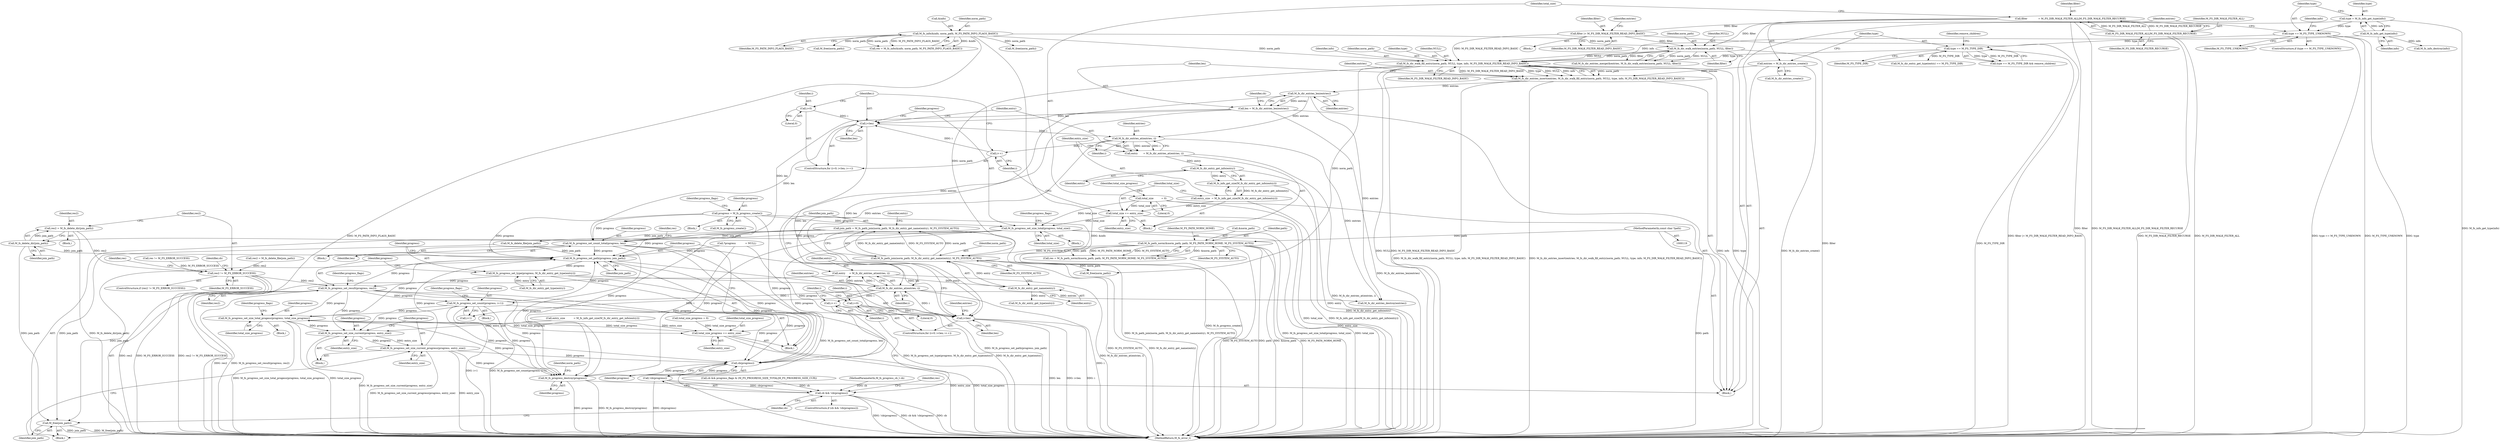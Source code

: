 digraph "0_mstdlib_db124b8f607dd0a40a9aef2d4d468fad433522a7_2@API" {
"1000319" [label="(Call,res2 = M_fs_delete_dir(join_path))"];
"1000321" [label="(Call,M_fs_delete_dir(join_path))"];
"1000306" [label="(Call,join_path = M_fs_path_join(norm_path, M_fs_dir_entry_get_name(entry), M_FS_SYSTEM_AUTO))"];
"1000308" [label="(Call,M_fs_path_join(norm_path, M_fs_dir_entry_get_name(entry), M_FS_SYSTEM_AUTO))"];
"1000233" [label="(Call,M_fs_dir_walk_fill_entry(norm_path, NULL, type, info, M_FS_DIR_WALK_FILTER_READ_INFO_BASIC))"];
"1000227" [label="(Call,M_fs_dir_walk_entries(norm_path, NULL, filter))"];
"1000173" [label="(Call,M_fs_info(&info, norm_path, M_FS_PATH_INFO_FLAGS_BASIC))"];
"1000221" [label="(Call,filter |= M_FS_DIR_WALK_FILTER_READ_INFO_BASIC)"];
"1000135" [label="(Call,filter              = M_FS_DIR_WALK_FILTER_ALL|M_FS_DIR_WALK_FILTER_RECURSE)"];
"1000137" [label="(Call,M_FS_DIR_WALK_FILTER_ALL|M_FS_DIR_WALK_FILTER_RECURSE)"];
"1000207" [label="(Call,type == M_FS_TYPE_DIR)"];
"1000192" [label="(Call,type == M_FS_TYPE_UNKNOWN)"];
"1000187" [label="(Call,type = M_fs_info_get_type(info))"];
"1000189" [label="(Call,M_fs_info_get_type(info))"];
"1000310" [label="(Call,M_fs_dir_entry_get_name(entry))"];
"1000301" [label="(Call,entry     = M_fs_dir_entries_at(entries, i))"];
"1000303" [label="(Call,M_fs_dir_entries_at(entries, i))"];
"1000266" [label="(Call,M_fs_dir_entries_at(entries, i))"];
"1000241" [label="(Call,M_fs_dir_entries_len(entries))"];
"1000231" [label="(Call,M_fs_dir_entries_insert(entries, M_fs_dir_walk_fill_entry(norm_path, NULL, type, info, M_FS_DIR_WALK_FILTER_READ_INFO_BASIC)))"];
"1000202" [label="(Call,entries = M_fs_dir_entries_create())"];
"1000258" [label="(Call,i<len)"];
"1000261" [label="(Call,i++)"];
"1000255" [label="(Call,i=0)"];
"1000239" [label="(Call,len = M_fs_dir_entries_len(entries))"];
"1000295" [label="(Call,i<len)"];
"1000292" [label="(Call,i=0)"];
"1000298" [label="(Call,i++)"];
"1000285" [label="(Call,M_fs_progress_set_count_total(progress, len))"];
"1000277" [label="(Call,M_fs_progress_set_size_total(progress, total_size))"];
"1000246" [label="(Call,progress = M_fs_progress_create())"];
"1000274" [label="(Call,total_size += entry_size)"];
"1000269" [label="(Call,entry_size  = M_fs_info_get_size(M_fs_dir_entry_get_info(entry)))"];
"1000271" [label="(Call,M_fs_info_get_size(M_fs_dir_entry_get_info(entry)))"];
"1000272" [label="(Call,M_fs_dir_entry_get_info(entry))"];
"1000264" [label="(Call,entry       = M_fs_dir_entries_at(entries, i))"];
"1000146" [label="(Call,total_size          = 0)"];
"1000156" [label="(Call,M_fs_path_norm(&norm_path, path, M_FS_PATH_NORM_HOME, M_FS_SYSTEM_AUTO))"];
"1000120" [label="(MethodParameterIn,const char *path)"];
"1000330" [label="(Call,res2 != M_FS_ERROR_SUCCESS)"];
"1000355" [label="(Call,M_fs_progress_set_result(progress, res2))"];
"1000348" [label="(Call,M_fs_progress_set_path(progress, join_path))"];
"1000351" [label="(Call,M_fs_progress_set_type(progress, M_fs_dir_entry_get_type(entry)))"];
"1000387" [label="(Call,M_free(join_path))"];
"1000363" [label="(Call,M_fs_progress_set_count(progress, i+1))"];
"1000373" [label="(Call,M_fs_progress_set_size_total_progess(progress, total_size_progress))"];
"1000345" [label="(Call,total_size_progress += entry_size)"];
"1000381" [label="(Call,M_fs_progress_set_size_current(progress, entry_size))"];
"1000384" [label="(Call,M_fs_progress_set_size_current_progress(progress, entry_size))"];
"1000393" [label="(Call,cb(progress))"];
"1000392" [label="(Call,!cb(progress))"];
"1000390" [label="(Call,cb && !cb(progress))"];
"1000402" [label="(Call,M_fs_progress_destroy(progress))"];
"1000135" [label="(Call,filter              = M_FS_DIR_WALK_FILTER_ALL|M_FS_DIR_WALK_FILTER_RECURSE)"];
"1000263" [label="(Block,)"];
"1000274" [label="(Call,total_size += entry_size)"];
"1000150" [label="(Call,total_size_progress = 0)"];
"1000357" [label="(Identifier,res2)"];
"1000156" [label="(Call,M_fs_path_norm(&norm_path, path, M_FS_PATH_NORM_HOME, M_FS_SYSTEM_AUTO))"];
"1000245" [label="(Block,)"];
"1000191" [label="(ControlStructure,if (type == M_FS_TYPE_UNKNOWN))"];
"1000272" [label="(Call,M_fs_dir_entry_get_info(entry))"];
"1000393" [label="(Call,cb(progress))"];
"1000161" [label="(Identifier,M_FS_SYSTEM_AUTO)"];
"1000384" [label="(Call,M_fs_progress_set_size_current_progress(progress, entry_size))"];
"1000378" [label="(Identifier,progress_flags)"];
"1000392" [label="(Call,!cb(progress))"];
"1000257" [label="(Literal,0)"];
"1000320" [label="(Identifier,res2)"];
"1000303" [label="(Call,M_fs_dir_entries_at(entries, i))"];
"1000213" [label="(Call,cb && progress_flags & (M_FS_PROGRESS_SIZE_TOTAL|M_FS_PROGRESS_SIZE_CUR))"];
"1000176" [label="(Identifier,norm_path)"];
"1000360" [label="(Identifier,progress_flags)"];
"1000232" [label="(Identifier,entries)"];
"1000266" [label="(Call,M_fs_dir_entries_at(entries, i))"];
"1000179" [label="(Call,res != M_FS_ERROR_SUCCESS)"];
"1000394" [label="(Identifier,progress)"];
"1000297" [label="(Identifier,len)"];
"1000192" [label="(Call,type == M_FS_TYPE_UNKNOWN)"];
"1000229" [label="(Identifier,NULL)"];
"1000291" [label="(ControlStructure,for (i=0; i<len; i++))"];
"1000292" [label="(Call,i=0)"];
"1000275" [label="(Identifier,total_size)"];
"1000154" [label="(Call,res = M_fs_path_norm(&norm_path, path, M_FS_PATH_NORM_HOME, M_FS_SYSTEM_AUTO))"];
"1000254" [label="(ControlStructure,for (i=0; i<len; i++))"];
"1000345" [label="(Call,total_size_progress += entry_size)"];
"1000196" [label="(Call,M_fs_info_destroy(info))"];
"1000304" [label="(Identifier,entries)"];
"1000391" [label="(Identifier,cb)"];
"1000390" [label="(Call,cb && !cb(progress))"];
"1000239" [label="(Call,len = M_fs_dir_entries_len(entries))"];
"1000312" [label="(Identifier,M_FS_SYSTEM_AUTO)"];
"1000230" [label="(Identifier,filter)"];
"1000282" [label="(Identifier,progress_flags)"];
"1000270" [label="(Identifier,entry_size)"];
"1000278" [label="(Identifier,progress)"];
"1000222" [label="(Identifier,filter)"];
"1000349" [label="(Identifier,progress)"];
"1000327" [label="(Call,M_fs_delete_file(join_path))"];
"1000147" [label="(Identifier,total_size)"];
"1000183" [label="(Call,M_free(norm_path))"];
"1000356" [label="(Identifier,progress)"];
"1000380" [label="(Block,)"];
"1000228" [label="(Identifier,norm_path)"];
"1000306" [label="(Call,join_path = M_fs_path_join(norm_path, M_fs_dir_entry_get_name(entry), M_FS_SYSTEM_AUTO))"];
"1000293" [label="(Identifier,i)"];
"1000300" [label="(Block,)"];
"1000374" [label="(Identifier,progress)"];
"1000382" [label="(Identifier,progress)"];
"1000340" [label="(Call,entry_size           = M_fs_info_get_size(M_fs_dir_entry_get_info(entry)))"];
"1000373" [label="(Call,M_fs_progress_set_size_total_progess(progress, total_size_progress))"];
"1000261" [label="(Call,i++)"];
"1000294" [label="(Literal,0)"];
"1000177" [label="(Identifier,M_FS_PATH_INFO_FLAGS_BASIC)"];
"1000277" [label="(Call,M_fs_progress_set_size_total(progress, total_size))"];
"1000286" [label="(Identifier,progress)"];
"1000203" [label="(Identifier,entries)"];
"1000148" [label="(Literal,0)"];
"1000339" [label="(Block,)"];
"1000236" [label="(Identifier,type)"];
"1000309" [label="(Identifier,norm_path)"];
"1000299" [label="(Identifier,i)"];
"1000364" [label="(Identifier,progress)"];
"1000329" [label="(ControlStructure,if (res2 != M_FS_ERROR_SUCCESS))"];
"1000131" [label="(Call,*progress            = NULL)"];
"1000318" [label="(Block,)"];
"1000174" [label="(Call,&info)"];
"1000363" [label="(Call,M_fs_progress_set_count(progress, i+1))"];
"1000260" [label="(Identifier,len)"];
"1000350" [label="(Identifier,join_path)"];
"1000307" [label="(Identifier,join_path)"];
"1000190" [label="(Identifier,info)"];
"1000381" [label="(Call,M_fs_progress_set_size_current(progress, entry_size))"];
"1000385" [label="(Identifier,progress)"];
"1000346" [label="(Identifier,total_size_progress)"];
"1000233" [label="(Call,M_fs_dir_walk_fill_entry(norm_path, NULL, type, info, M_FS_DIR_WALK_FILTER_READ_INFO_BASIC))"];
"1000284" [label="(Block,)"];
"1000375" [label="(Identifier,total_size_progress)"];
"1000151" [label="(Identifier,total_size_progress)"];
"1000287" [label="(Identifier,len)"];
"1000259" [label="(Identifier,i)"];
"1000221" [label="(Call,filter |= M_FS_DIR_WALK_FILTER_READ_INFO_BASIC)"];
"1000139" [label="(Identifier,M_FS_DIR_WALK_FILTER_RECURSE)"];
"1000207" [label="(Call,type == M_FS_TYPE_DIR)"];
"1000235" [label="(Identifier,NULL)"];
"1000244" [label="(Identifier,cb)"];
"1000237" [label="(Identifier,info)"];
"1000267" [label="(Identifier,entries)"];
"1000332" [label="(Identifier,M_FS_ERROR_SUCCESS)"];
"1000298" [label="(Call,i++)"];
"1000231" [label="(Call,M_fs_dir_entries_insert(entries, M_fs_dir_walk_fill_entry(norm_path, NULL, type, info, M_FS_DIR_WALK_FILTER_READ_INFO_BASIC)))"];
"1000387" [label="(Call,M_free(join_path))"];
"1000251" [label="(Identifier,progress_flags)"];
"1000160" [label="(Identifier,M_FS_PATH_NORM_HOME)"];
"1000268" [label="(Identifier,i)"];
"1000240" [label="(Identifier,len)"];
"1000224" [label="(Call,M_fs_dir_entries_merge(&entries, M_fs_dir_walk_entries(norm_path, NULL, filter)))"];
"1000157" [label="(Call,&norm_path)"];
"1000401" [label="(Identifier,entries)"];
"1000403" [label="(Identifier,progress)"];
"1000138" [label="(Identifier,M_FS_DIR_WALK_FILTER_ALL)"];
"1000295" [label="(Call,i<len)"];
"1000352" [label="(Identifier,progress)"];
"1000370" [label="(Identifier,progress_flags)"];
"1000302" [label="(Identifier,entry)"];
"1000311" [label="(Identifier,entry)"];
"1000187" [label="(Call,type = M_fs_info_get_type(info))"];
"1000315" [label="(Call,M_fs_dir_entry_get_type(entry))"];
"1000279" [label="(Identifier,total_size)"];
"1000122" [label="(MethodParameterIn,M_fs_progress_cb_t cb)"];
"1000189" [label="(Call,M_fs_info_get_type(info))"];
"1000247" [label="(Identifier,progress)"];
"1000136" [label="(Identifier,filter)"];
"1000209" [label="(Identifier,M_FS_TYPE_DIR)"];
"1000256" [label="(Identifier,i)"];
"1000296" [label="(Identifier,i)"];
"1000188" [label="(Identifier,type)"];
"1000314" [label="(Call,M_fs_dir_entry_get_type(entry) == M_FS_TYPE_DIR)"];
"1000264" [label="(Call,entry       = M_fs_dir_entries_at(entries, i))"];
"1000330" [label="(Call,res2 != M_FS_ERROR_SUCCESS)"];
"1000338" [label="(Identifier,cb)"];
"1000348" [label="(Call,M_fs_progress_set_path(progress, join_path))"];
"1000322" [label="(Identifier,join_path)"];
"1000206" [label="(Call,type == M_FS_TYPE_DIR && remove_children)"];
"1000159" [label="(Identifier,path)"];
"1000310" [label="(Call,M_fs_dir_entry_get_name(entry))"];
"1000220" [label="(Block,)"];
"1000325" [label="(Call,res2 = M_fs_delete_file(join_path))"];
"1000223" [label="(Identifier,M_FS_DIR_WALK_FILTER_READ_INFO_BASIC)"];
"1000253" [label="(Block,)"];
"1000120" [label="(MethodParameterIn,const char *path)"];
"1000137" [label="(Call,M_FS_DIR_WALK_FILTER_ALL|M_FS_DIR_WALK_FILTER_RECURSE)"];
"1000351" [label="(Call,M_fs_progress_set_type(progress, M_fs_dir_entry_get_type(entry)))"];
"1000234" [label="(Identifier,norm_path)"];
"1000124" [label="(Block,)"];
"1000202" [label="(Call,entries = M_fs_dir_entries_create())"];
"1000248" [label="(Call,M_fs_progress_create())"];
"1000388" [label="(Identifier,join_path)"];
"1000246" [label="(Call,progress = M_fs_progress_create())"];
"1000198" [label="(Call,M_free(norm_path))"];
"1000197" [label="(Identifier,info)"];
"1000269" [label="(Call,entry_size  = M_fs_info_get_size(M_fs_dir_entry_get_info(entry)))"];
"1000273" [label="(Identifier,entry)"];
"1000397" [label="(Identifier,res)"];
"1000146" [label="(Call,total_size          = 0)"];
"1000331" [label="(Identifier,res2)"];
"1000386" [label="(Identifier,entry_size)"];
"1000265" [label="(Identifier,entry)"];
"1000365" [label="(Call,i+1)"];
"1000194" [label="(Identifier,M_FS_TYPE_UNKNOWN)"];
"1000271" [label="(Call,M_fs_info_get_size(M_fs_dir_entry_get_info(entry)))"];
"1000204" [label="(Call,M_fs_dir_entries_create())"];
"1000402" [label="(Call,M_fs_progress_destroy(progress))"];
"1000242" [label="(Identifier,entries)"];
"1000383" [label="(Identifier,entry_size)"];
"1000262" [label="(Identifier,i)"];
"1000210" [label="(Identifier,remove_children)"];
"1000258" [label="(Call,i<len)"];
"1000389" [label="(ControlStructure,if (cb && !cb(progress)))"];
"1000305" [label="(Identifier,i)"];
"1000289" [label="(Identifier,res)"];
"1000372" [label="(Block,)"];
"1000404" [label="(Call,M_free(norm_path))"];
"1000173" [label="(Call,M_fs_info(&info, norm_path, M_FS_PATH_INFO_FLAGS_BASIC))"];
"1000301" [label="(Call,entry     = M_fs_dir_entries_at(entries, i))"];
"1000241" [label="(Call,M_fs_dir_entries_len(entries))"];
"1000208" [label="(Identifier,type)"];
"1000238" [label="(Identifier,M_FS_DIR_WALK_FILTER_READ_INFO_BASIC)"];
"1000408" [label="(MethodReturn,M_fs_error_t)"];
"1000308" [label="(Call,M_fs_path_join(norm_path, M_fs_dir_entry_get_name(entry), M_FS_SYSTEM_AUTO))"];
"1000227" [label="(Call,M_fs_dir_walk_entries(norm_path, NULL, filter))"];
"1000400" [label="(Call,M_fs_dir_entries_destroy(entries))"];
"1000335" [label="(Identifier,res)"];
"1000355" [label="(Call,M_fs_progress_set_result(progress, res2))"];
"1000347" [label="(Identifier,entry_size)"];
"1000193" [label="(Identifier,type)"];
"1000316" [label="(Identifier,entry)"];
"1000321" [label="(Call,M_fs_delete_dir(join_path))"];
"1000319" [label="(Call,res2 = M_fs_delete_dir(join_path))"];
"1000285" [label="(Call,M_fs_progress_set_count_total(progress, len))"];
"1000353" [label="(Call,M_fs_dir_entry_get_type(entry))"];
"1000276" [label="(Identifier,entry_size)"];
"1000226" [label="(Identifier,entries)"];
"1000171" [label="(Call,res = M_fs_info(&info, norm_path, M_FS_PATH_INFO_FLAGS_BASIC))"];
"1000362" [label="(Block,)"];
"1000255" [label="(Call,i=0)"];
"1000405" [label="(Identifier,norm_path)"];
"1000319" -> "1000318"  [label="AST: "];
"1000319" -> "1000321"  [label="CFG: "];
"1000320" -> "1000319"  [label="AST: "];
"1000321" -> "1000319"  [label="AST: "];
"1000331" -> "1000319"  [label="CFG: "];
"1000319" -> "1000408"  [label="DDG: M_fs_delete_dir(join_path)"];
"1000321" -> "1000319"  [label="DDG: join_path"];
"1000319" -> "1000330"  [label="DDG: res2"];
"1000321" -> "1000322"  [label="CFG: "];
"1000322" -> "1000321"  [label="AST: "];
"1000306" -> "1000321"  [label="DDG: join_path"];
"1000321" -> "1000348"  [label="DDG: join_path"];
"1000321" -> "1000387"  [label="DDG: join_path"];
"1000306" -> "1000300"  [label="AST: "];
"1000306" -> "1000308"  [label="CFG: "];
"1000307" -> "1000306"  [label="AST: "];
"1000308" -> "1000306"  [label="AST: "];
"1000316" -> "1000306"  [label="CFG: "];
"1000306" -> "1000408"  [label="DDG: M_fs_path_join(norm_path, M_fs_dir_entry_get_name(entry), M_FS_SYSTEM_AUTO)"];
"1000308" -> "1000306"  [label="DDG: norm_path"];
"1000308" -> "1000306"  [label="DDG: M_fs_dir_entry_get_name(entry)"];
"1000308" -> "1000306"  [label="DDG: M_FS_SYSTEM_AUTO"];
"1000306" -> "1000327"  [label="DDG: join_path"];
"1000308" -> "1000312"  [label="CFG: "];
"1000309" -> "1000308"  [label="AST: "];
"1000310" -> "1000308"  [label="AST: "];
"1000312" -> "1000308"  [label="AST: "];
"1000308" -> "1000408"  [label="DDG: M_fs_dir_entry_get_name(entry)"];
"1000308" -> "1000408"  [label="DDG: M_FS_SYSTEM_AUTO"];
"1000233" -> "1000308"  [label="DDG: norm_path"];
"1000310" -> "1000308"  [label="DDG: entry"];
"1000156" -> "1000308"  [label="DDG: M_FS_SYSTEM_AUTO"];
"1000308" -> "1000404"  [label="DDG: norm_path"];
"1000233" -> "1000231"  [label="AST: "];
"1000233" -> "1000238"  [label="CFG: "];
"1000234" -> "1000233"  [label="AST: "];
"1000235" -> "1000233"  [label="AST: "];
"1000236" -> "1000233"  [label="AST: "];
"1000237" -> "1000233"  [label="AST: "];
"1000238" -> "1000233"  [label="AST: "];
"1000231" -> "1000233"  [label="CFG: "];
"1000233" -> "1000408"  [label="DDG: info"];
"1000233" -> "1000408"  [label="DDG: type"];
"1000233" -> "1000408"  [label="DDG: NULL"];
"1000233" -> "1000408"  [label="DDG: M_FS_DIR_WALK_FILTER_READ_INFO_BASIC"];
"1000233" -> "1000231"  [label="DDG: norm_path"];
"1000233" -> "1000231"  [label="DDG: M_FS_DIR_WALK_FILTER_READ_INFO_BASIC"];
"1000233" -> "1000231"  [label="DDG: type"];
"1000233" -> "1000231"  [label="DDG: NULL"];
"1000233" -> "1000231"  [label="DDG: info"];
"1000227" -> "1000233"  [label="DDG: norm_path"];
"1000227" -> "1000233"  [label="DDG: NULL"];
"1000173" -> "1000233"  [label="DDG: norm_path"];
"1000207" -> "1000233"  [label="DDG: type"];
"1000189" -> "1000233"  [label="DDG: info"];
"1000221" -> "1000233"  [label="DDG: M_FS_DIR_WALK_FILTER_READ_INFO_BASIC"];
"1000233" -> "1000404"  [label="DDG: norm_path"];
"1000227" -> "1000224"  [label="AST: "];
"1000227" -> "1000230"  [label="CFG: "];
"1000228" -> "1000227"  [label="AST: "];
"1000229" -> "1000227"  [label="AST: "];
"1000230" -> "1000227"  [label="AST: "];
"1000224" -> "1000227"  [label="CFG: "];
"1000227" -> "1000408"  [label="DDG: filter"];
"1000227" -> "1000224"  [label="DDG: norm_path"];
"1000227" -> "1000224"  [label="DDG: NULL"];
"1000227" -> "1000224"  [label="DDG: filter"];
"1000173" -> "1000227"  [label="DDG: norm_path"];
"1000221" -> "1000227"  [label="DDG: filter"];
"1000135" -> "1000227"  [label="DDG: filter"];
"1000173" -> "1000171"  [label="AST: "];
"1000173" -> "1000177"  [label="CFG: "];
"1000174" -> "1000173"  [label="AST: "];
"1000176" -> "1000173"  [label="AST: "];
"1000177" -> "1000173"  [label="AST: "];
"1000171" -> "1000173"  [label="CFG: "];
"1000173" -> "1000408"  [label="DDG: M_FS_PATH_INFO_FLAGS_BASIC"];
"1000173" -> "1000408"  [label="DDG: &info"];
"1000173" -> "1000171"  [label="DDG: &info"];
"1000173" -> "1000171"  [label="DDG: norm_path"];
"1000173" -> "1000171"  [label="DDG: M_FS_PATH_INFO_FLAGS_BASIC"];
"1000173" -> "1000183"  [label="DDG: norm_path"];
"1000173" -> "1000198"  [label="DDG: norm_path"];
"1000221" -> "1000220"  [label="AST: "];
"1000221" -> "1000223"  [label="CFG: "];
"1000222" -> "1000221"  [label="AST: "];
"1000223" -> "1000221"  [label="AST: "];
"1000226" -> "1000221"  [label="CFG: "];
"1000221" -> "1000408"  [label="DDG: filter |= M_FS_DIR_WALK_FILTER_READ_INFO_BASIC"];
"1000135" -> "1000221"  [label="DDG: filter"];
"1000135" -> "1000124"  [label="AST: "];
"1000135" -> "1000137"  [label="CFG: "];
"1000136" -> "1000135"  [label="AST: "];
"1000137" -> "1000135"  [label="AST: "];
"1000147" -> "1000135"  [label="CFG: "];
"1000135" -> "1000408"  [label="DDG: filter"];
"1000135" -> "1000408"  [label="DDG: M_FS_DIR_WALK_FILTER_ALL|M_FS_DIR_WALK_FILTER_RECURSE"];
"1000137" -> "1000135"  [label="DDG: M_FS_DIR_WALK_FILTER_ALL"];
"1000137" -> "1000135"  [label="DDG: M_FS_DIR_WALK_FILTER_RECURSE"];
"1000137" -> "1000139"  [label="CFG: "];
"1000138" -> "1000137"  [label="AST: "];
"1000139" -> "1000137"  [label="AST: "];
"1000137" -> "1000408"  [label="DDG: M_FS_DIR_WALK_FILTER_RECURSE"];
"1000137" -> "1000408"  [label="DDG: M_FS_DIR_WALK_FILTER_ALL"];
"1000207" -> "1000206"  [label="AST: "];
"1000207" -> "1000209"  [label="CFG: "];
"1000208" -> "1000207"  [label="AST: "];
"1000209" -> "1000207"  [label="AST: "];
"1000210" -> "1000207"  [label="CFG: "];
"1000206" -> "1000207"  [label="CFG: "];
"1000207" -> "1000408"  [label="DDG: M_FS_TYPE_DIR"];
"1000207" -> "1000206"  [label="DDG: type"];
"1000207" -> "1000206"  [label="DDG: M_FS_TYPE_DIR"];
"1000192" -> "1000207"  [label="DDG: type"];
"1000207" -> "1000314"  [label="DDG: M_FS_TYPE_DIR"];
"1000192" -> "1000191"  [label="AST: "];
"1000192" -> "1000194"  [label="CFG: "];
"1000193" -> "1000192"  [label="AST: "];
"1000194" -> "1000192"  [label="AST: "];
"1000197" -> "1000192"  [label="CFG: "];
"1000203" -> "1000192"  [label="CFG: "];
"1000192" -> "1000408"  [label="DDG: M_FS_TYPE_UNKNOWN"];
"1000192" -> "1000408"  [label="DDG: type"];
"1000192" -> "1000408"  [label="DDG: type == M_FS_TYPE_UNKNOWN"];
"1000187" -> "1000192"  [label="DDG: type"];
"1000187" -> "1000124"  [label="AST: "];
"1000187" -> "1000189"  [label="CFG: "];
"1000188" -> "1000187"  [label="AST: "];
"1000189" -> "1000187"  [label="AST: "];
"1000193" -> "1000187"  [label="CFG: "];
"1000187" -> "1000408"  [label="DDG: M_fs_info_get_type(info)"];
"1000189" -> "1000187"  [label="DDG: info"];
"1000189" -> "1000190"  [label="CFG: "];
"1000190" -> "1000189"  [label="AST: "];
"1000189" -> "1000196"  [label="DDG: info"];
"1000310" -> "1000311"  [label="CFG: "];
"1000311" -> "1000310"  [label="AST: "];
"1000312" -> "1000310"  [label="CFG: "];
"1000301" -> "1000310"  [label="DDG: entry"];
"1000310" -> "1000315"  [label="DDG: entry"];
"1000301" -> "1000300"  [label="AST: "];
"1000301" -> "1000303"  [label="CFG: "];
"1000302" -> "1000301"  [label="AST: "];
"1000303" -> "1000301"  [label="AST: "];
"1000307" -> "1000301"  [label="CFG: "];
"1000301" -> "1000408"  [label="DDG: M_fs_dir_entries_at(entries, i)"];
"1000303" -> "1000301"  [label="DDG: entries"];
"1000303" -> "1000301"  [label="DDG: i"];
"1000303" -> "1000305"  [label="CFG: "];
"1000304" -> "1000303"  [label="AST: "];
"1000305" -> "1000303"  [label="AST: "];
"1000303" -> "1000408"  [label="DDG: i"];
"1000303" -> "1000298"  [label="DDG: i"];
"1000266" -> "1000303"  [label="DDG: entries"];
"1000241" -> "1000303"  [label="DDG: entries"];
"1000295" -> "1000303"  [label="DDG: i"];
"1000303" -> "1000363"  [label="DDG: i"];
"1000303" -> "1000365"  [label="DDG: i"];
"1000303" -> "1000400"  [label="DDG: entries"];
"1000266" -> "1000264"  [label="AST: "];
"1000266" -> "1000268"  [label="CFG: "];
"1000267" -> "1000266"  [label="AST: "];
"1000268" -> "1000266"  [label="AST: "];
"1000264" -> "1000266"  [label="CFG: "];
"1000266" -> "1000261"  [label="DDG: i"];
"1000266" -> "1000264"  [label="DDG: entries"];
"1000266" -> "1000264"  [label="DDG: i"];
"1000241" -> "1000266"  [label="DDG: entries"];
"1000258" -> "1000266"  [label="DDG: i"];
"1000266" -> "1000400"  [label="DDG: entries"];
"1000241" -> "1000239"  [label="AST: "];
"1000241" -> "1000242"  [label="CFG: "];
"1000242" -> "1000241"  [label="AST: "];
"1000239" -> "1000241"  [label="CFG: "];
"1000241" -> "1000239"  [label="DDG: entries"];
"1000231" -> "1000241"  [label="DDG: entries"];
"1000241" -> "1000400"  [label="DDG: entries"];
"1000231" -> "1000124"  [label="AST: "];
"1000232" -> "1000231"  [label="AST: "];
"1000240" -> "1000231"  [label="CFG: "];
"1000231" -> "1000408"  [label="DDG: M_fs_dir_walk_fill_entry(norm_path, NULL, type, info, M_FS_DIR_WALK_FILTER_READ_INFO_BASIC)"];
"1000231" -> "1000408"  [label="DDG: M_fs_dir_entries_insert(entries, M_fs_dir_walk_fill_entry(norm_path, NULL, type, info, M_FS_DIR_WALK_FILTER_READ_INFO_BASIC))"];
"1000202" -> "1000231"  [label="DDG: entries"];
"1000202" -> "1000124"  [label="AST: "];
"1000202" -> "1000204"  [label="CFG: "];
"1000203" -> "1000202"  [label="AST: "];
"1000204" -> "1000202"  [label="AST: "];
"1000208" -> "1000202"  [label="CFG: "];
"1000202" -> "1000408"  [label="DDG: M_fs_dir_entries_create()"];
"1000258" -> "1000254"  [label="AST: "];
"1000258" -> "1000260"  [label="CFG: "];
"1000259" -> "1000258"  [label="AST: "];
"1000260" -> "1000258"  [label="AST: "];
"1000265" -> "1000258"  [label="CFG: "];
"1000278" -> "1000258"  [label="CFG: "];
"1000261" -> "1000258"  [label="DDG: i"];
"1000255" -> "1000258"  [label="DDG: i"];
"1000239" -> "1000258"  [label="DDG: len"];
"1000258" -> "1000285"  [label="DDG: len"];
"1000258" -> "1000295"  [label="DDG: len"];
"1000261" -> "1000254"  [label="AST: "];
"1000261" -> "1000262"  [label="CFG: "];
"1000262" -> "1000261"  [label="AST: "];
"1000259" -> "1000261"  [label="CFG: "];
"1000255" -> "1000254"  [label="AST: "];
"1000255" -> "1000257"  [label="CFG: "];
"1000256" -> "1000255"  [label="AST: "];
"1000257" -> "1000255"  [label="AST: "];
"1000259" -> "1000255"  [label="CFG: "];
"1000239" -> "1000124"  [label="AST: "];
"1000240" -> "1000239"  [label="AST: "];
"1000244" -> "1000239"  [label="CFG: "];
"1000239" -> "1000408"  [label="DDG: M_fs_dir_entries_len(entries)"];
"1000239" -> "1000285"  [label="DDG: len"];
"1000239" -> "1000295"  [label="DDG: len"];
"1000295" -> "1000291"  [label="AST: "];
"1000295" -> "1000297"  [label="CFG: "];
"1000296" -> "1000295"  [label="AST: "];
"1000297" -> "1000295"  [label="AST: "];
"1000302" -> "1000295"  [label="CFG: "];
"1000401" -> "1000295"  [label="CFG: "];
"1000295" -> "1000408"  [label="DDG: i"];
"1000295" -> "1000408"  [label="DDG: len"];
"1000295" -> "1000408"  [label="DDG: i<len"];
"1000292" -> "1000295"  [label="DDG: i"];
"1000298" -> "1000295"  [label="DDG: i"];
"1000285" -> "1000295"  [label="DDG: len"];
"1000292" -> "1000291"  [label="AST: "];
"1000292" -> "1000294"  [label="CFG: "];
"1000293" -> "1000292"  [label="AST: "];
"1000294" -> "1000292"  [label="AST: "];
"1000296" -> "1000292"  [label="CFG: "];
"1000298" -> "1000291"  [label="AST: "];
"1000298" -> "1000299"  [label="CFG: "];
"1000299" -> "1000298"  [label="AST: "];
"1000296" -> "1000298"  [label="CFG: "];
"1000285" -> "1000284"  [label="AST: "];
"1000285" -> "1000287"  [label="CFG: "];
"1000286" -> "1000285"  [label="AST: "];
"1000287" -> "1000285"  [label="AST: "];
"1000289" -> "1000285"  [label="CFG: "];
"1000285" -> "1000408"  [label="DDG: M_fs_progress_set_count_total(progress, len)"];
"1000277" -> "1000285"  [label="DDG: progress"];
"1000246" -> "1000285"  [label="DDG: progress"];
"1000285" -> "1000348"  [label="DDG: progress"];
"1000285" -> "1000393"  [label="DDG: progress"];
"1000285" -> "1000402"  [label="DDG: progress"];
"1000277" -> "1000253"  [label="AST: "];
"1000277" -> "1000279"  [label="CFG: "];
"1000278" -> "1000277"  [label="AST: "];
"1000279" -> "1000277"  [label="AST: "];
"1000282" -> "1000277"  [label="CFG: "];
"1000277" -> "1000408"  [label="DDG: M_fs_progress_set_size_total(progress, total_size)"];
"1000277" -> "1000408"  [label="DDG: total_size"];
"1000246" -> "1000277"  [label="DDG: progress"];
"1000274" -> "1000277"  [label="DDG: total_size"];
"1000146" -> "1000277"  [label="DDG: total_size"];
"1000277" -> "1000348"  [label="DDG: progress"];
"1000277" -> "1000393"  [label="DDG: progress"];
"1000277" -> "1000402"  [label="DDG: progress"];
"1000246" -> "1000245"  [label="AST: "];
"1000246" -> "1000248"  [label="CFG: "];
"1000247" -> "1000246"  [label="AST: "];
"1000248" -> "1000246"  [label="AST: "];
"1000251" -> "1000246"  [label="CFG: "];
"1000246" -> "1000408"  [label="DDG: M_fs_progress_create()"];
"1000246" -> "1000348"  [label="DDG: progress"];
"1000246" -> "1000393"  [label="DDG: progress"];
"1000246" -> "1000402"  [label="DDG: progress"];
"1000274" -> "1000263"  [label="AST: "];
"1000274" -> "1000276"  [label="CFG: "];
"1000275" -> "1000274"  [label="AST: "];
"1000276" -> "1000274"  [label="AST: "];
"1000262" -> "1000274"  [label="CFG: "];
"1000274" -> "1000408"  [label="DDG: entry_size"];
"1000269" -> "1000274"  [label="DDG: entry_size"];
"1000146" -> "1000274"  [label="DDG: total_size"];
"1000269" -> "1000263"  [label="AST: "];
"1000269" -> "1000271"  [label="CFG: "];
"1000270" -> "1000269"  [label="AST: "];
"1000271" -> "1000269"  [label="AST: "];
"1000275" -> "1000269"  [label="CFG: "];
"1000269" -> "1000408"  [label="DDG: M_fs_info_get_size(M_fs_dir_entry_get_info(entry))"];
"1000271" -> "1000269"  [label="DDG: M_fs_dir_entry_get_info(entry)"];
"1000271" -> "1000272"  [label="CFG: "];
"1000272" -> "1000271"  [label="AST: "];
"1000271" -> "1000408"  [label="DDG: M_fs_dir_entry_get_info(entry)"];
"1000272" -> "1000271"  [label="DDG: entry"];
"1000272" -> "1000273"  [label="CFG: "];
"1000273" -> "1000272"  [label="AST: "];
"1000272" -> "1000408"  [label="DDG: entry"];
"1000264" -> "1000272"  [label="DDG: entry"];
"1000264" -> "1000263"  [label="AST: "];
"1000265" -> "1000264"  [label="AST: "];
"1000270" -> "1000264"  [label="CFG: "];
"1000264" -> "1000408"  [label="DDG: M_fs_dir_entries_at(entries, i)"];
"1000146" -> "1000124"  [label="AST: "];
"1000146" -> "1000148"  [label="CFG: "];
"1000147" -> "1000146"  [label="AST: "];
"1000148" -> "1000146"  [label="AST: "];
"1000151" -> "1000146"  [label="CFG: "];
"1000146" -> "1000408"  [label="DDG: total_size"];
"1000156" -> "1000154"  [label="AST: "];
"1000156" -> "1000161"  [label="CFG: "];
"1000157" -> "1000156"  [label="AST: "];
"1000159" -> "1000156"  [label="AST: "];
"1000160" -> "1000156"  [label="AST: "];
"1000161" -> "1000156"  [label="AST: "];
"1000154" -> "1000156"  [label="CFG: "];
"1000156" -> "1000408"  [label="DDG: path"];
"1000156" -> "1000408"  [label="DDG: &norm_path"];
"1000156" -> "1000408"  [label="DDG: M_FS_PATH_NORM_HOME"];
"1000156" -> "1000408"  [label="DDG: M_FS_SYSTEM_AUTO"];
"1000156" -> "1000154"  [label="DDG: &norm_path"];
"1000156" -> "1000154"  [label="DDG: path"];
"1000156" -> "1000154"  [label="DDG: M_FS_PATH_NORM_HOME"];
"1000156" -> "1000154"  [label="DDG: M_FS_SYSTEM_AUTO"];
"1000120" -> "1000156"  [label="DDG: path"];
"1000120" -> "1000119"  [label="AST: "];
"1000120" -> "1000408"  [label="DDG: path"];
"1000330" -> "1000329"  [label="AST: "];
"1000330" -> "1000332"  [label="CFG: "];
"1000331" -> "1000330"  [label="AST: "];
"1000332" -> "1000330"  [label="AST: "];
"1000335" -> "1000330"  [label="CFG: "];
"1000338" -> "1000330"  [label="CFG: "];
"1000330" -> "1000408"  [label="DDG: res2"];
"1000330" -> "1000408"  [label="DDG: M_FS_ERROR_SUCCESS"];
"1000330" -> "1000408"  [label="DDG: res2 != M_FS_ERROR_SUCCESS"];
"1000325" -> "1000330"  [label="DDG: res2"];
"1000179" -> "1000330"  [label="DDG: M_FS_ERROR_SUCCESS"];
"1000330" -> "1000355"  [label="DDG: res2"];
"1000355" -> "1000339"  [label="AST: "];
"1000355" -> "1000357"  [label="CFG: "];
"1000356" -> "1000355"  [label="AST: "];
"1000357" -> "1000355"  [label="AST: "];
"1000360" -> "1000355"  [label="CFG: "];
"1000355" -> "1000408"  [label="DDG: res2"];
"1000355" -> "1000408"  [label="DDG: M_fs_progress_set_result(progress, res2)"];
"1000355" -> "1000348"  [label="DDG: progress"];
"1000351" -> "1000355"  [label="DDG: progress"];
"1000355" -> "1000363"  [label="DDG: progress"];
"1000355" -> "1000373"  [label="DDG: progress"];
"1000355" -> "1000381"  [label="DDG: progress"];
"1000355" -> "1000393"  [label="DDG: progress"];
"1000355" -> "1000402"  [label="DDG: progress"];
"1000348" -> "1000339"  [label="AST: "];
"1000348" -> "1000350"  [label="CFG: "];
"1000349" -> "1000348"  [label="AST: "];
"1000350" -> "1000348"  [label="AST: "];
"1000352" -> "1000348"  [label="CFG: "];
"1000348" -> "1000408"  [label="DDG: M_fs_progress_set_path(progress, join_path)"];
"1000393" -> "1000348"  [label="DDG: progress"];
"1000363" -> "1000348"  [label="DDG: progress"];
"1000131" -> "1000348"  [label="DDG: progress"];
"1000373" -> "1000348"  [label="DDG: progress"];
"1000384" -> "1000348"  [label="DDG: progress"];
"1000327" -> "1000348"  [label="DDG: join_path"];
"1000348" -> "1000351"  [label="DDG: progress"];
"1000348" -> "1000387"  [label="DDG: join_path"];
"1000351" -> "1000339"  [label="AST: "];
"1000351" -> "1000353"  [label="CFG: "];
"1000352" -> "1000351"  [label="AST: "];
"1000353" -> "1000351"  [label="AST: "];
"1000356" -> "1000351"  [label="CFG: "];
"1000351" -> "1000408"  [label="DDG: M_fs_progress_set_type(progress, M_fs_dir_entry_get_type(entry))"];
"1000351" -> "1000408"  [label="DDG: M_fs_dir_entry_get_type(entry)"];
"1000353" -> "1000351"  [label="DDG: entry"];
"1000387" -> "1000300"  [label="AST: "];
"1000387" -> "1000388"  [label="CFG: "];
"1000388" -> "1000387"  [label="AST: "];
"1000391" -> "1000387"  [label="CFG: "];
"1000387" -> "1000408"  [label="DDG: join_path"];
"1000387" -> "1000408"  [label="DDG: M_free(join_path)"];
"1000327" -> "1000387"  [label="DDG: join_path"];
"1000363" -> "1000362"  [label="AST: "];
"1000363" -> "1000365"  [label="CFG: "];
"1000364" -> "1000363"  [label="AST: "];
"1000365" -> "1000363"  [label="AST: "];
"1000370" -> "1000363"  [label="CFG: "];
"1000363" -> "1000408"  [label="DDG: i+1"];
"1000363" -> "1000408"  [label="DDG: M_fs_progress_set_count(progress, i+1)"];
"1000363" -> "1000373"  [label="DDG: progress"];
"1000363" -> "1000381"  [label="DDG: progress"];
"1000363" -> "1000393"  [label="DDG: progress"];
"1000363" -> "1000402"  [label="DDG: progress"];
"1000373" -> "1000372"  [label="AST: "];
"1000373" -> "1000375"  [label="CFG: "];
"1000374" -> "1000373"  [label="AST: "];
"1000375" -> "1000373"  [label="AST: "];
"1000378" -> "1000373"  [label="CFG: "];
"1000373" -> "1000408"  [label="DDG: total_size_progress"];
"1000373" -> "1000408"  [label="DDG: M_fs_progress_set_size_total_progess(progress, total_size_progress)"];
"1000373" -> "1000345"  [label="DDG: total_size_progress"];
"1000345" -> "1000373"  [label="DDG: total_size_progress"];
"1000373" -> "1000381"  [label="DDG: progress"];
"1000373" -> "1000393"  [label="DDG: progress"];
"1000373" -> "1000402"  [label="DDG: progress"];
"1000345" -> "1000339"  [label="AST: "];
"1000345" -> "1000347"  [label="CFG: "];
"1000346" -> "1000345"  [label="AST: "];
"1000347" -> "1000345"  [label="AST: "];
"1000349" -> "1000345"  [label="CFG: "];
"1000345" -> "1000408"  [label="DDG: entry_size"];
"1000345" -> "1000408"  [label="DDG: total_size_progress"];
"1000340" -> "1000345"  [label="DDG: entry_size"];
"1000150" -> "1000345"  [label="DDG: total_size_progress"];
"1000381" -> "1000380"  [label="AST: "];
"1000381" -> "1000383"  [label="CFG: "];
"1000382" -> "1000381"  [label="AST: "];
"1000383" -> "1000381"  [label="AST: "];
"1000385" -> "1000381"  [label="CFG: "];
"1000381" -> "1000408"  [label="DDG: M_fs_progress_set_size_current(progress, entry_size)"];
"1000340" -> "1000381"  [label="DDG: entry_size"];
"1000381" -> "1000384"  [label="DDG: progress"];
"1000381" -> "1000384"  [label="DDG: entry_size"];
"1000384" -> "1000380"  [label="AST: "];
"1000384" -> "1000386"  [label="CFG: "];
"1000385" -> "1000384"  [label="AST: "];
"1000386" -> "1000384"  [label="AST: "];
"1000388" -> "1000384"  [label="CFG: "];
"1000384" -> "1000408"  [label="DDG: M_fs_progress_set_size_current_progress(progress, entry_size)"];
"1000384" -> "1000408"  [label="DDG: entry_size"];
"1000384" -> "1000393"  [label="DDG: progress"];
"1000384" -> "1000402"  [label="DDG: progress"];
"1000393" -> "1000392"  [label="AST: "];
"1000393" -> "1000394"  [label="CFG: "];
"1000394" -> "1000393"  [label="AST: "];
"1000392" -> "1000393"  [label="CFG: "];
"1000393" -> "1000392"  [label="DDG: progress"];
"1000131" -> "1000393"  [label="DDG: progress"];
"1000393" -> "1000402"  [label="DDG: progress"];
"1000392" -> "1000390"  [label="AST: "];
"1000390" -> "1000392"  [label="CFG: "];
"1000392" -> "1000408"  [label="DDG: cb(progress)"];
"1000392" -> "1000390"  [label="DDG: cb(progress)"];
"1000390" -> "1000389"  [label="AST: "];
"1000390" -> "1000391"  [label="CFG: "];
"1000391" -> "1000390"  [label="AST: "];
"1000397" -> "1000390"  [label="CFG: "];
"1000299" -> "1000390"  [label="CFG: "];
"1000390" -> "1000408"  [label="DDG: !cb(progress)"];
"1000390" -> "1000408"  [label="DDG: cb && !cb(progress)"];
"1000390" -> "1000408"  [label="DDG: cb"];
"1000213" -> "1000390"  [label="DDG: cb"];
"1000122" -> "1000390"  [label="DDG: cb"];
"1000402" -> "1000124"  [label="AST: "];
"1000402" -> "1000403"  [label="CFG: "];
"1000403" -> "1000402"  [label="AST: "];
"1000405" -> "1000402"  [label="CFG: "];
"1000402" -> "1000408"  [label="DDG: M_fs_progress_destroy(progress)"];
"1000402" -> "1000408"  [label="DDG: progress"];
"1000131" -> "1000402"  [label="DDG: progress"];
}
